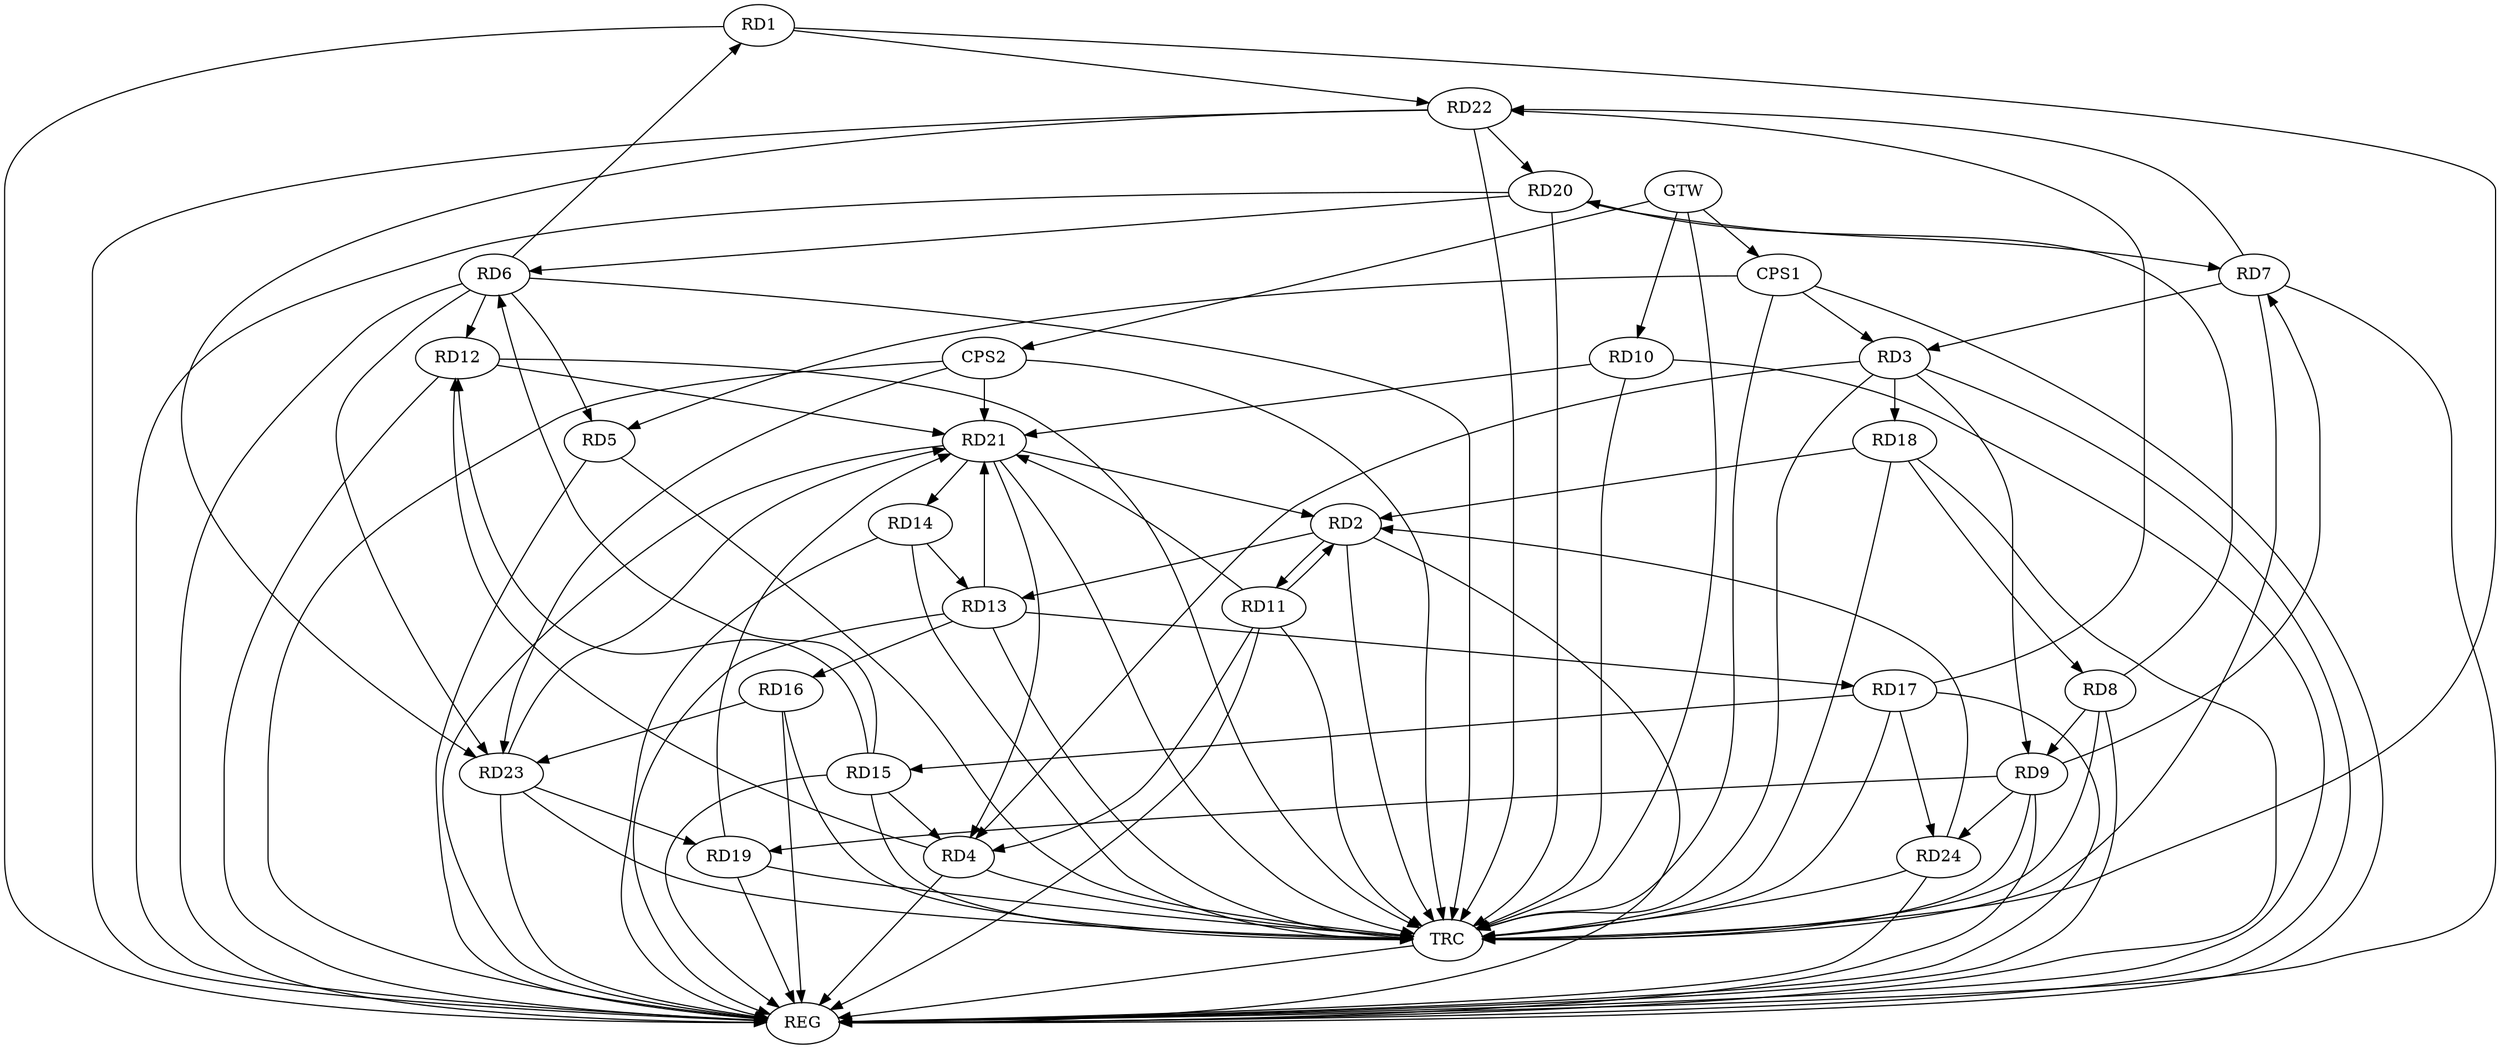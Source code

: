strict digraph G {
  RD1 [ label="RD1" ];
  RD2 [ label="RD2" ];
  RD3 [ label="RD3" ];
  RD4 [ label="RD4" ];
  RD5 [ label="RD5" ];
  RD6 [ label="RD6" ];
  RD7 [ label="RD7" ];
  RD8 [ label="RD8" ];
  RD9 [ label="RD9" ];
  RD10 [ label="RD10" ];
  RD11 [ label="RD11" ];
  RD12 [ label="RD12" ];
  RD13 [ label="RD13" ];
  RD14 [ label="RD14" ];
  RD15 [ label="RD15" ];
  RD16 [ label="RD16" ];
  RD17 [ label="RD17" ];
  RD18 [ label="RD18" ];
  RD19 [ label="RD19" ];
  RD20 [ label="RD20" ];
  RD21 [ label="RD21" ];
  RD22 [ label="RD22" ];
  RD23 [ label="RD23" ];
  RD24 [ label="RD24" ];
  CPS1 [ label="CPS1" ];
  CPS2 [ label="CPS2" ];
  GTW [ label="GTW" ];
  REG [ label="REG" ];
  TRC [ label="TRC" ];
  RD6 -> RD1;
  RD1 -> RD22;
  RD2 -> RD11;
  RD11 -> RD2;
  RD2 -> RD13;
  RD18 -> RD2;
  RD21 -> RD2;
  RD24 -> RD2;
  RD3 -> RD4;
  RD7 -> RD3;
  RD3 -> RD9;
  RD3 -> RD18;
  RD11 -> RD4;
  RD4 -> RD12;
  RD15 -> RD4;
  RD21 -> RD4;
  RD6 -> RD5;
  RD6 -> RD12;
  RD15 -> RD6;
  RD20 -> RD6;
  RD6 -> RD23;
  RD9 -> RD7;
  RD20 -> RD7;
  RD7 -> RD22;
  RD8 -> RD9;
  RD18 -> RD8;
  RD8 -> RD20;
  RD9 -> RD19;
  RD9 -> RD24;
  RD10 -> RD21;
  RD15 -> RD12;
  RD12 -> RD21;
  RD14 -> RD13;
  RD13 -> RD16;
  RD13 -> RD17;
  RD13 -> RD21;
  RD21 -> RD14;
  RD17 -> RD15;
  RD16 -> RD23;
  RD17 -> RD22;
  RD17 -> RD24;
  RD23 -> RD19;
  RD22 -> RD20;
  RD23 -> RD21;
  RD22 -> RD23;
  CPS1 -> RD5;
  CPS1 -> RD3;
  CPS2 -> RD21;
  CPS2 -> RD23;
  GTW -> RD10;
  GTW -> CPS1;
  GTW -> CPS2;
  RD1 -> REG;
  RD2 -> REG;
  RD3 -> REG;
  RD4 -> REG;
  RD5 -> REG;
  RD6 -> REG;
  RD7 -> REG;
  RD8 -> REG;
  RD9 -> REG;
  RD10 -> REG;
  RD11 -> REG;
  RD12 -> REG;
  RD13 -> REG;
  RD14 -> REG;
  RD15 -> REG;
  RD16 -> REG;
  RD17 -> REG;
  RD18 -> REG;
  RD19 -> REG;
  RD20 -> REG;
  RD21 -> REG;
  RD22 -> REG;
  RD23 -> REG;
  RD24 -> REG;
  CPS1 -> REG;
  CPS2 -> REG;
  RD1 -> TRC;
  RD2 -> TRC;
  RD3 -> TRC;
  RD4 -> TRC;
  RD5 -> TRC;
  RD6 -> TRC;
  RD7 -> TRC;
  RD8 -> TRC;
  RD9 -> TRC;
  RD10 -> TRC;
  RD11 -> TRC;
  RD12 -> TRC;
  RD13 -> TRC;
  RD14 -> TRC;
  RD15 -> TRC;
  RD16 -> TRC;
  RD17 -> TRC;
  RD18 -> TRC;
  RD19 -> TRC;
  RD20 -> TRC;
  RD21 -> TRC;
  RD22 -> TRC;
  RD23 -> TRC;
  RD24 -> TRC;
  CPS1 -> TRC;
  CPS2 -> TRC;
  GTW -> TRC;
  TRC -> REG;
  RD19 -> RD21;
  RD11 -> RD21;
}
